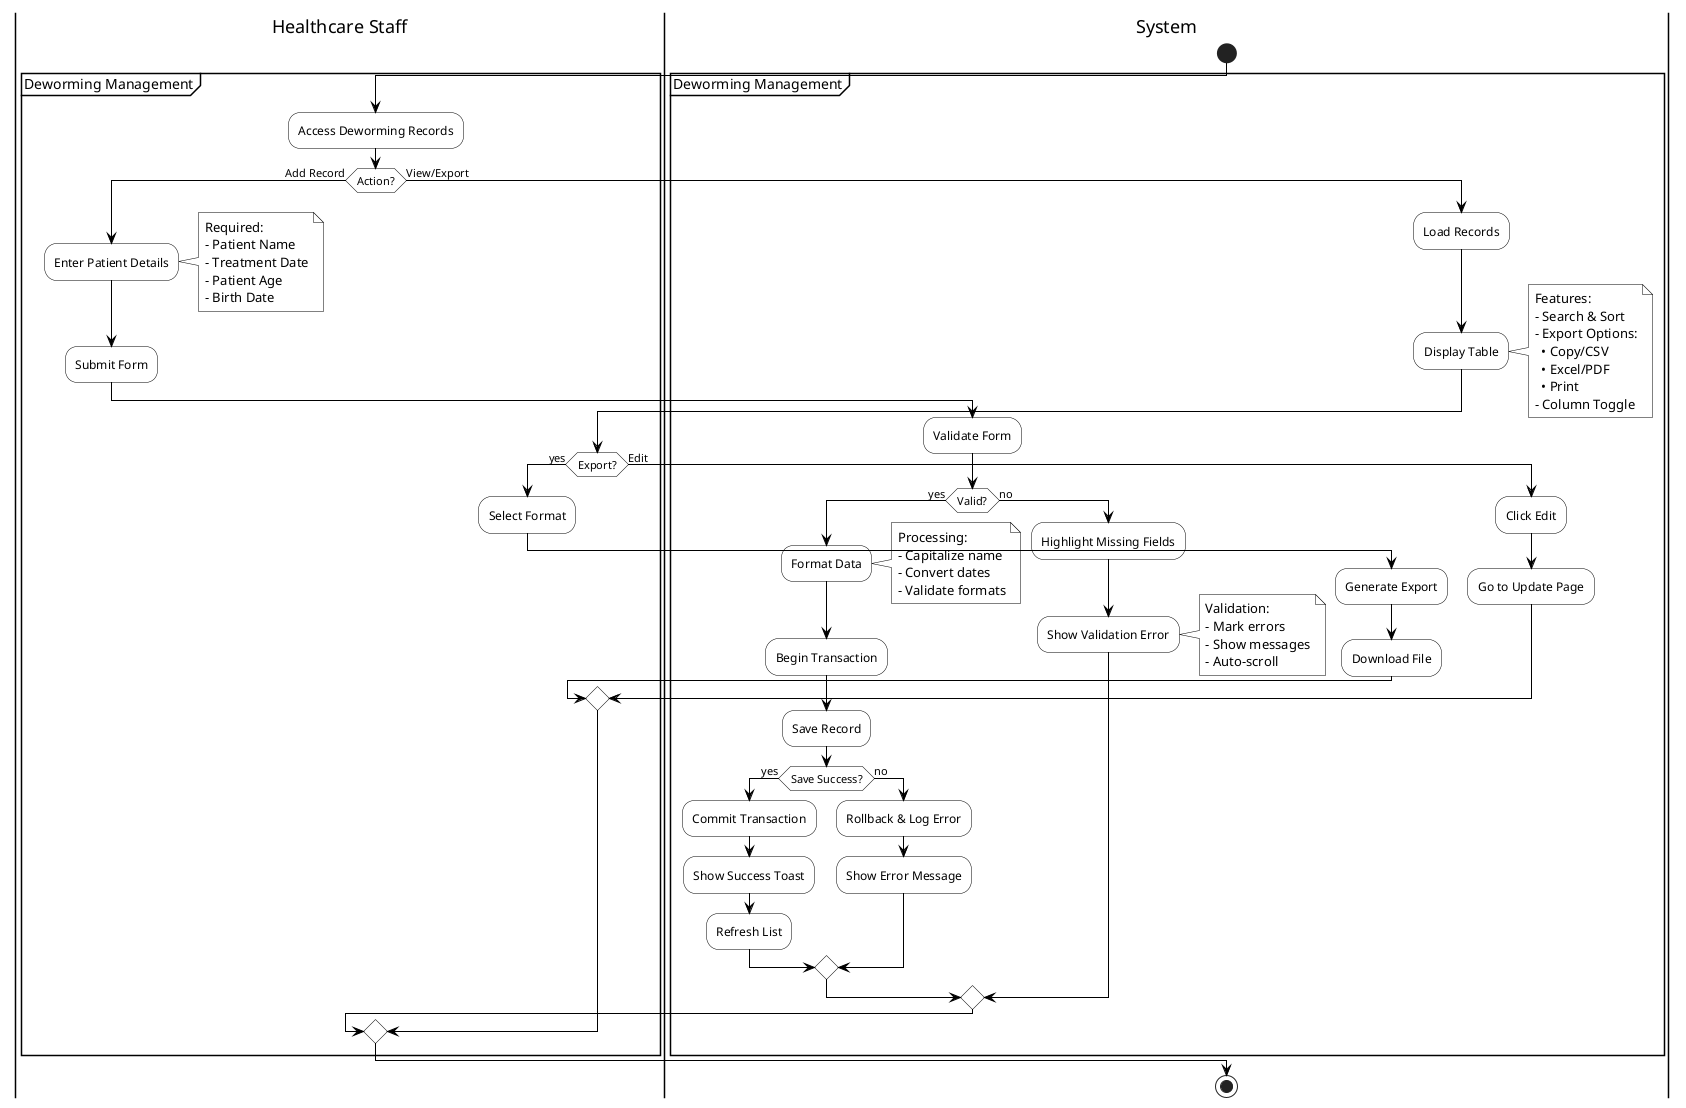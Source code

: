 @startuml Deworming Activity
skinparam monochrome true
skinparam shadowing false
skinparam ActivityBackgroundColor white
skinparam ActivityBorderColor black
skinparam ArrowColor black
skinparam NoteBackgroundColor white
skinparam NoteBorderColor black

|Healthcare Staff|
|System|

start

partition "Deworming Management" {
  |Healthcare Staff|
  :Access Deworming Records;
  
  if (Action?) then (Add Record)
    :Enter Patient Details;
    note right
      Required:
      - Patient Name
      - Treatment Date
      - Patient Age
      - Birth Date
    end note
    
    :Submit Form;
    
    |System|
    :Validate Form;
    
    if (Valid?) then (yes)
      :Format Data;
      note right
        Processing:
        - Capitalize name
        - Convert dates
        - Validate formats
      end note
      
      :Begin Transaction;
      :Save Record;
      
      if (Save Success?) then (yes)
        :Commit Transaction;
        :Show Success Toast;
        :Refresh List;
      else (no)
        :Rollback & Log Error;
        :Show Error Message;
      endif
      
    else (no)
      :Highlight Missing Fields;
      :Show Validation Error;
      note right
        Validation:
        - Mark errors
        - Show messages
        - Auto-scroll
      end note
    endif
    
  else (View/Export)
    |System|
    :Load Records;
    :Display Table;
    note right
      Features:
      - Search & Sort
      - Export Options:
        • Copy/CSV
        • Excel/PDF
        • Print
      - Column Toggle
    end note
    
    |Healthcare Staff|
    if (Export?) then (yes)
      :Select Format;
      |System|
      :Generate Export;
      :Download File;
    else (Edit)
      :Click Edit;
      :Go to Update Page;
    endif
  endif
}

stop

@enduml 